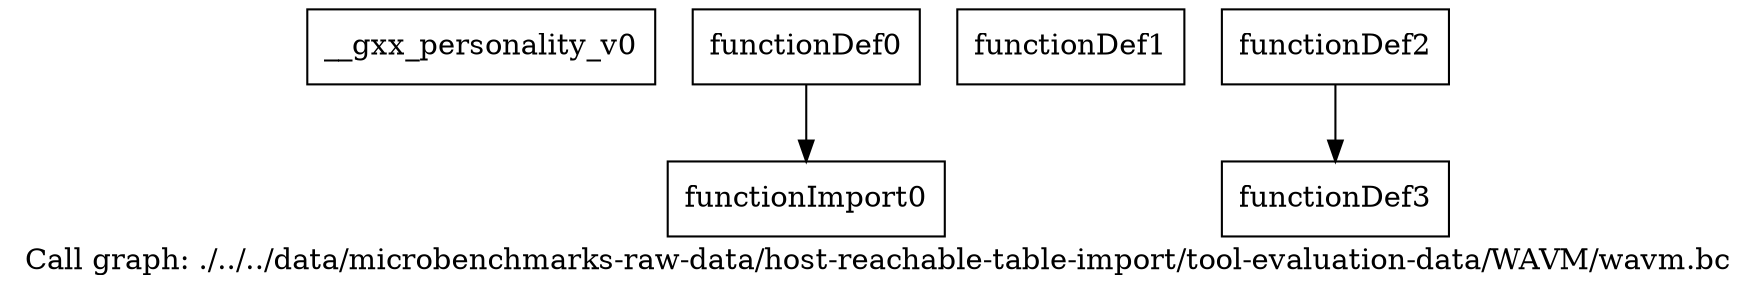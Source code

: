 digraph "Call graph: ./../../data/microbenchmarks-raw-data/host-reachable-table-import/tool-evaluation-data/WAVM/wavm.bc" {
	label="Call graph: ./../../data/microbenchmarks-raw-data/host-reachable-table-import/tool-evaluation-data/WAVM/wavm.bc";

	Node0x2485030 [shape=record,label="{__gxx_personality_v0}"];
	Node0x2485110 [shape=record,label="{functionImport0}"];
	Node0x2485190 [shape=record,label="{functionDef0}"];
	Node0x2485190 -> Node0x2485110;
	Node0x2485240 [shape=record,label="{functionDef1}"];
	Node0x24852c0 [shape=record,label="{functionDef2}"];
	Node0x24852c0 -> Node0x2485490;
	Node0x2485490 [shape=record,label="{functionDef3}"];
}
